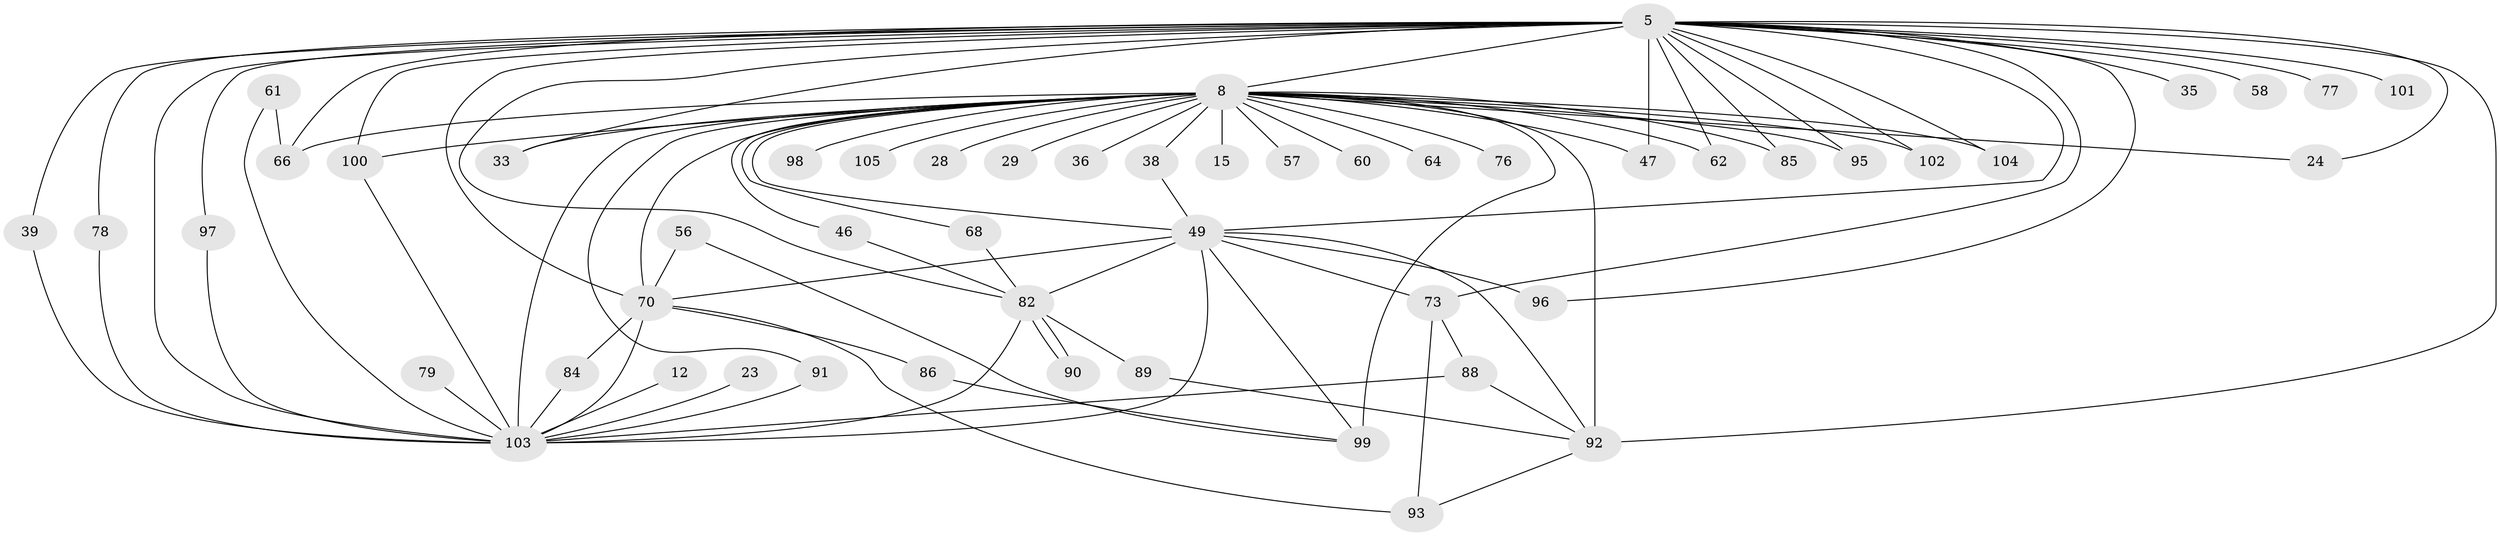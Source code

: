 // original degree distribution, {22: 0.01904761904761905, 30: 0.009523809523809525, 24: 0.009523809523809525, 27: 0.009523809523809525, 19: 0.009523809523809525, 16: 0.009523809523809525, 26: 0.009523809523809525, 13: 0.009523809523809525, 17: 0.009523809523809525, 4: 0.06666666666666667, 2: 0.5428571428571428, 7: 0.01904761904761905, 3: 0.23809523809523808, 6: 0.02857142857142857, 5: 0.009523809523809525}
// Generated by graph-tools (version 1.1) at 2025/46/03/09/25 04:46:17]
// undirected, 52 vertices, 92 edges
graph export_dot {
graph [start="1"]
  node [color=gray90,style=filled];
  5 [super="+4"];
  8 [super="+3+2"];
  12;
  15;
  23;
  24;
  28;
  29;
  33;
  35;
  36;
  38;
  39;
  46;
  47;
  49 [super="+20+9"];
  56;
  57;
  58 [super="+34"];
  60;
  61;
  62;
  64;
  66 [super="+18"];
  68;
  70 [super="+48+54+65+63"];
  73 [super="+37"];
  76 [super="+42"];
  77;
  78;
  79;
  82 [super="+80+81"];
  84 [super="+74"];
  85;
  86;
  88 [super="+41"];
  89;
  90;
  91 [super="+59"];
  92 [super="+67+32+25"];
  93 [super="+71"];
  95 [super="+40"];
  96 [super="+14"];
  97;
  98;
  99 [super="+17+94"];
  100 [super="+72+22+87"];
  101 [super="+19"];
  102 [super="+44"];
  103 [super="+75+10"];
  104 [super="+83"];
  105;
  5 -- 8 [weight=9];
  5 -- 47;
  5 -- 78;
  5 -- 95 [weight=2];
  5 -- 97;
  5 -- 101 [weight=3];
  5 -- 77;
  5 -- 82 [weight=3];
  5 -- 85;
  5 -- 24;
  5 -- 33;
  5 -- 35 [weight=2];
  5 -- 39;
  5 -- 103 [weight=7];
  5 -- 58 [weight=4];
  5 -- 62;
  5 -- 73;
  5 -- 102;
  5 -- 49 [weight=7];
  5 -- 70 [weight=2];
  5 -- 96;
  5 -- 104 [weight=3];
  5 -- 92;
  5 -- 66 [weight=2];
  5 -- 100 [weight=2];
  8 -- 15 [weight=2];
  8 -- 24;
  8 -- 29 [weight=2];
  8 -- 47;
  8 -- 85;
  8 -- 102 [weight=2];
  8 -- 104 [weight=2];
  8 -- 105 [weight=2];
  8 -- 64 [weight=2];
  8 -- 76 [weight=3];
  8 -- 28;
  8 -- 36 [weight=2];
  8 -- 100 [weight=3];
  8 -- 60 [weight=2];
  8 -- 91;
  8 -- 95;
  8 -- 66;
  8 -- 68;
  8 -- 33;
  8 -- 98;
  8 -- 38;
  8 -- 46;
  8 -- 57;
  8 -- 62;
  8 -- 49 [weight=6];
  8 -- 99 [weight=4];
  8 -- 70 [weight=4];
  8 -- 103 [weight=7];
  8 -- 92 [weight=4];
  12 -- 103 [weight=2];
  23 -- 103 [weight=2];
  38 -- 49;
  39 -- 103;
  46 -- 82;
  49 -- 96;
  49 -- 73 [weight=2];
  49 -- 92;
  49 -- 99;
  49 -- 70 [weight=2];
  49 -- 82;
  49 -- 103 [weight=6];
  56 -- 99;
  56 -- 70;
  61 -- 103;
  61 -- 66;
  68 -- 82;
  70 -- 86;
  70 -- 93 [weight=2];
  70 -- 84;
  70 -- 103;
  73 -- 88;
  73 -- 93 [weight=2];
  78 -- 103;
  79 -- 103 [weight=2];
  82 -- 90;
  82 -- 90;
  82 -- 103 [weight=2];
  82 -- 89;
  84 -- 103 [weight=2];
  86 -- 99;
  88 -- 103;
  88 -- 92;
  89 -- 92;
  91 -- 103 [weight=2];
  92 -- 93;
  97 -- 103;
  100 -- 103;
}
